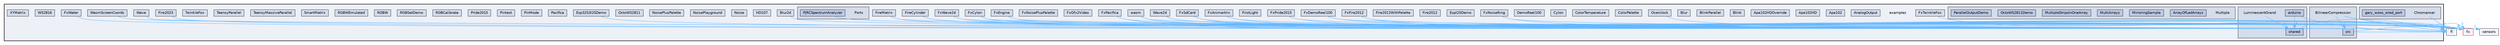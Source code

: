 digraph "/home/runner/work/FastLED/FastLED/examples"
{
 // INTERACTIVE_SVG=YES
 // LATEX_PDF_SIZE
  bgcolor="transparent";
  edge [fontname=Helvetica,fontsize=10,labelfontname=Helvetica,labelfontsize=10];
  node [fontname=Helvetica,fontsize=10,shape=box,height=0.2,width=0.4];
  compound=true
  subgraph clusterdir_d28a4824dc47e487b107a5db32ef43c4 {
    graph [ bgcolor="#edf0f7", pencolor="grey25", label="", fontname=Helvetica,fontsize=10 style="filled,bold", URL="dir_d28a4824dc47e487b107a5db32ef43c4.html",tooltip=""]
    dir_d28a4824dc47e487b107a5db32ef43c4 [shape=plaintext, label="examples"];
  dir_8bb4b718726ef6bb146f349e752b8dbd [label="AnalogOutput", fillcolor="#d5ddec", color="grey25", style="filled", URL="dir_8bb4b718726ef6bb146f349e752b8dbd.html",tooltip=""];
  dir_4af27665149ddc88916f90164a94ed56 [label="Apa102", fillcolor="#d5ddec", color="grey25", style="filled", URL="dir_4af27665149ddc88916f90164a94ed56.html",tooltip=""];
  dir_444f6549ff4d6964f399c8619651b3db [label="Apa102HD", fillcolor="#d5ddec", color="grey25", style="filled", URL="dir_444f6549ff4d6964f399c8619651b3db.html",tooltip=""];
  dir_f0d66018db171d7886189b7326773e15 [label="Apa102HDOverride", fillcolor="#d5ddec", color="grey25", style="filled", URL="dir_f0d66018db171d7886189b7326773e15.html",tooltip=""];
  subgraph clusterdir_0c53b031131b51ab79944bb15407f73b {
    graph [ bgcolor="#d5ddec", pencolor="grey25", label="", fontname=Helvetica,fontsize=10 style="filled", URL="dir_0c53b031131b51ab79944bb15407f73b.html",tooltip=""]
    dir_0c53b031131b51ab79944bb15407f73b [shape=plaintext, label="BilinearCompression"];
  dir_8182b9f2d05065476f0fc61d97331474 [label="src", fillcolor="#bcc9e2", color="grey25", style="filled", URL="dir_8182b9f2d05065476f0fc61d97331474.html",tooltip=""];
  }
  dir_05dd8b05715c4ed4a1c3d13c1176049b [label="Blink", fillcolor="#d5ddec", color="grey25", style="filled", URL="dir_05dd8b05715c4ed4a1c3d13c1176049b.html",tooltip=""];
  dir_ff1c3822ae637bf2e9e5f215088a4795 [label="BlinkParallel", fillcolor="#d5ddec", color="grey25", style="filled", URL="dir_ff1c3822ae637bf2e9e5f215088a4795.html",tooltip=""];
  dir_8d73e606324e4fbff2f96470c407a792 [label="Blur", fillcolor="#d5ddec", color="grey25", style="filled", URL="dir_8d73e606324e4fbff2f96470c407a792.html",tooltip=""];
  dir_b412dce60cf556e05d2dcd4b68a093a5 [label="Blur2d", fillcolor="#d5ddec", color="grey25", style="filled", URL="dir_b412dce60cf556e05d2dcd4b68a093a5.html",tooltip=""];
  subgraph clusterdir_63a7680d6f3f38816504e5ce30b76a13 {
    graph [ bgcolor="#d5ddec", pencolor="grey25", label="", fontname=Helvetica,fontsize=10 style="filled", URL="dir_63a7680d6f3f38816504e5ce30b76a13.html",tooltip=""]
    dir_63a7680d6f3f38816504e5ce30b76a13 [shape=plaintext, label="Chromancer"];
  dir_c988aea114bf474e0d8bb7185f9495bb [label="gary_woos_wled_port", fillcolor="#bcc9e2", color="grey25", style="filled", URL="dir_c988aea114bf474e0d8bb7185f9495bb.html",tooltip=""];
  }
  dir_3e530362afb4b56ed6ea6cf0a9ae71af [label="ColorPalette", fillcolor="#d5ddec", color="grey25", style="filled", URL="dir_3e530362afb4b56ed6ea6cf0a9ae71af.html",tooltip=""];
  dir_f14b3bf61e57ddcd04abb3082cceefb6 [label="ColorTemperature", fillcolor="#d5ddec", color="grey25", style="filled", URL="dir_f14b3bf61e57ddcd04abb3082cceefb6.html",tooltip=""];
  dir_28f79ea112b9e3d7e6ff42754a4ce07c [label="Cylon", fillcolor="#d5ddec", color="grey25", style="filled", URL="dir_28f79ea112b9e3d7e6ff42754a4ce07c.html",tooltip=""];
  dir_16996705dca5e5845caca64f4257e696 [label="DemoReel100", fillcolor="#d5ddec", color="grey25", style="filled", URL="dir_16996705dca5e5845caca64f4257e696.html",tooltip=""];
  dir_1e86eb05dfedeac38d51c0d61b4912b9 [label="Esp32S3I2SDemo", fillcolor="#d5ddec", color="grey25", style="filled", URL="dir_1e86eb05dfedeac38d51c0d61b4912b9.html",tooltip=""];
  dir_6914355e2a4418f7bd5a98ad7f31c748 [label="EspI2SDemo", fillcolor="#d5ddec", color="grey25", style="filled", URL="dir_6914355e2a4418f7bd5a98ad7f31c748.html",tooltip=""];
  dir_a5438c32bb8a8ac18387223a3f06b103 [label="Fire2012", fillcolor="#d5ddec", color="grey25", style="filled", URL="dir_a5438c32bb8a8ac18387223a3f06b103.html",tooltip=""];
  dir_251c36837ef2b5132d93dde41ef3cbc8 [label="Fire2012WithPalette", fillcolor="#d5ddec", color="grey25", style="filled", URL="dir_251c36837ef2b5132d93dde41ef3cbc8.html",tooltip=""];
  dir_a7814f5eb642f8fc842d435ed906d060 [label="Fire2023", fillcolor="#d5ddec", color="grey25", style="filled", URL="dir_a7814f5eb642f8fc842d435ed906d060.html",tooltip=""];
  dir_a83f5321b6fdce4474b55dfcf0fb2e86 [label="FireCylinder", fillcolor="#d5ddec", color="grey25", style="filled", URL="dir_a83f5321b6fdce4474b55dfcf0fb2e86.html",tooltip=""];
  dir_874aa52466291c494f7db7e1a8c97a3e [label="FireMatrix", fillcolor="#d5ddec", color="grey25", style="filled", URL="dir_874aa52466291c494f7db7e1a8c97a3e.html",tooltip=""];
  dir_98ca105c125a65040d83d7608744422a [label="FirstLight", fillcolor="#d5ddec", color="grey25", style="filled", URL="dir_98ca105c125a65040d83d7608744422a.html",tooltip=""];
  dir_a47cefd1a9dc5204ece7f659f55684ee [label="FxAnimartrix", fillcolor="#d5ddec", color="grey25", style="filled", URL="dir_a47cefd1a9dc5204ece7f659f55684ee.html",tooltip=""];
  dir_b17b03dbbeff6440d0c46be77fbddfc7 [label="FxCylon", fillcolor="#d5ddec", color="grey25", style="filled", URL="dir_b17b03dbbeff6440d0c46be77fbddfc7.html",tooltip=""];
  dir_a5ef1113d2f4afb5ddb3ebba1f868be7 [label="FxDemoReel100", fillcolor="#d5ddec", color="grey25", style="filled", URL="dir_a5ef1113d2f4afb5ddb3ebba1f868be7.html",tooltip=""];
  dir_f90c3eb6ccd77e48b7d1ff6955c7dfe1 [label="FxEngine", fillcolor="#d5ddec", color="grey25", style="filled", URL="dir_f90c3eb6ccd77e48b7d1ff6955c7dfe1.html",tooltip=""];
  dir_c6d84a396416ba89ee9a9ef096630ab7 [label="FxFire2012", fillcolor="#d5ddec", color="grey25", style="filled", URL="dir_c6d84a396416ba89ee9a9ef096630ab7.html",tooltip=""];
  dir_a395eaa74664e191cd0469959d11b585 [label="FxGfx2Video", fillcolor="#d5ddec", color="grey25", style="filled", URL="dir_a395eaa74664e191cd0469959d11b585.html",tooltip=""];
  dir_7078512c8fb7fde2de3798ee42bb780c [label="FxNoisePlusPalette", fillcolor="#d5ddec", color="grey25", style="filled", URL="dir_7078512c8fb7fde2de3798ee42bb780c.html",tooltip=""];
  dir_5ef9feb7298f66ee154d998687951263 [label="FxNoiseRing", fillcolor="#d5ddec", color="grey25", style="filled", URL="dir_5ef9feb7298f66ee154d998687951263.html",tooltip=""];
  dir_4dec6a2b642b823c2c3b9d47706b9e28 [label="FxPacifica", fillcolor="#d5ddec", color="grey25", style="filled", URL="dir_4dec6a2b642b823c2c3b9d47706b9e28.html",tooltip=""];
  dir_c1749348c16af65626506a3774caa5ea [label="FxPride2015", fillcolor="#d5ddec", color="grey25", style="filled", URL="dir_c1749348c16af65626506a3774caa5ea.html",tooltip=""];
  dir_c35e3ac77356cdc3fc8e34259008fe74 [label="FxSdCard", fillcolor="#d5ddec", color="grey25", style="filled", URL="dir_c35e3ac77356cdc3fc8e34259008fe74.html",tooltip=""];
  dir_fae673d975293bb8b4e1f63bff51afa7 [label="FxTwinkleFox", fillcolor="#d5ddec", color="grey25", style="filled", URL="dir_fae673d975293bb8b4e1f63bff51afa7.html",tooltip=""];
  dir_ab6a50b665c95753653c6bcb45a0efa9 [label="FxWater", fillcolor="#d5ddec", color="grey25", style="filled", URL="dir_ab6a50b665c95753653c6bcb45a0efa9.html",tooltip=""];
  dir_47eec6d0c0bc604dac9aa356a4226313 [label="FxWave2d", fillcolor="#d5ddec", color="grey25", style="filled", URL="dir_47eec6d0c0bc604dac9aa356a4226313.html",tooltip=""];
  dir_198c7e66809ffe209271e4bbb6691565 [label="HD107", fillcolor="#d5ddec", color="grey25", style="filled", URL="dir_198c7e66809ffe209271e4bbb6691565.html",tooltip=""];
  subgraph clusterdir_786f9dc3989cf40b3de9df2d18ba04d7 {
    graph [ bgcolor="#d5ddec", pencolor="grey25", label="", fontname=Helvetica,fontsize=10 style="filled", URL="dir_786f9dc3989cf40b3de9df2d18ba04d7.html",tooltip=""]
    dir_786f9dc3989cf40b3de9df2d18ba04d7 [shape=plaintext, label="LuminescentGrand"];
  dir_7276da76aefd3f61ae33022be714ac97 [label="arduino", fillcolor="#bcc9e2", color="grey25", style="filled", URL="dir_7276da76aefd3f61ae33022be714ac97.html",tooltip=""];
  dir_82c6f96b5a39b3aa6c2c41086d3f3d73 [label="shared", fillcolor="#bcc9e2", color="grey25", style="filled", URL="dir_82c6f96b5a39b3aa6c2c41086d3f3d73.html",tooltip=""];
  }
  subgraph clusterdir_b0ccd010afae1b6736eeed36b0121387 {
    graph [ bgcolor="#d5ddec", pencolor="grey25", label="", fontname=Helvetica,fontsize=10 style="filled", URL="dir_b0ccd010afae1b6736eeed36b0121387.html",tooltip=""]
    dir_b0ccd010afae1b6736eeed36b0121387 [shape=plaintext, label="Multiple"];
  dir_41abf51c69ab88f0bae535d94579894f [label="ArrayOfLedArrays", fillcolor="#bcc9e2", color="grey25", style="filled", URL="dir_41abf51c69ab88f0bae535d94579894f.html",tooltip=""];
  dir_8e64be4dbaf038a5f091fdc7f11f12e5 [label="MirroringSample", fillcolor="#bcc9e2", color="grey25", style="filled", URL="dir_8e64be4dbaf038a5f091fdc7f11f12e5.html",tooltip=""];
  dir_c27facde8729514210a53d1caf182995 [label="MultiArrays", fillcolor="#bcc9e2", color="grey25", style="filled", URL="dir_c27facde8729514210a53d1caf182995.html",tooltip=""];
  dir_a8e8e2f7421b50568d47b7b0b614c5c6 [label="MultipleStripsInOneArray", fillcolor="#bcc9e2", color="grey25", style="filled", URL="dir_a8e8e2f7421b50568d47b7b0b614c5c6.html",tooltip=""];
  dir_b73035d7e3b81d3cb5e9c65f87e5e2ff [label="OctoWS2811Demo", fillcolor="#bcc9e2", color="grey25", style="filled", URL="dir_b73035d7e3b81d3cb5e9c65f87e5e2ff.html",tooltip=""];
  dir_e2bb19e0d903e444cf02a1eb11fa8f0b [label="ParallelOutputDemo", fillcolor="#bcc9e2", color="grey25", style="filled", URL="dir_e2bb19e0d903e444cf02a1eb11fa8f0b.html",tooltip=""];
  }
  dir_6ce71dca734103421d7f880fafdc58c0 [label="Noise", fillcolor="#d5ddec", color="grey25", style="filled", URL="dir_6ce71dca734103421d7f880fafdc58c0.html",tooltip=""];
  dir_8b10bafa6e455a6cfdd7da84bc339d80 [label="NoisePlayground", fillcolor="#d5ddec", color="grey25", style="filled", URL="dir_8b10bafa6e455a6cfdd7da84bc339d80.html",tooltip=""];
  dir_9855228c8cabbd40154e79ac1a40dc7f [label="NoisePlusPalette", fillcolor="#d5ddec", color="grey25", style="filled", URL="dir_9855228c8cabbd40154e79ac1a40dc7f.html",tooltip=""];
  dir_ace4e50fcc955ba7d1af81fff465c2e8 [label="OctoWS2811", fillcolor="#d5ddec", color="grey25", style="filled", URL="dir_ace4e50fcc955ba7d1af81fff465c2e8.html",tooltip=""];
  dir_e42350710e4d449d396561585bae204b [label="Overclock", fillcolor="#d5ddec", color="grey25", style="filled", URL="dir_e42350710e4d449d396561585bae204b.html",tooltip=""];
  dir_6c462138272298d2e4097d58743c07ce [label="Pacifica", fillcolor="#d5ddec", color="grey25", style="filled", URL="dir_6c462138272298d2e4097d58743c07ce.html",tooltip=""];
  dir_da6f56500606cfa389f05a45d20a23dc [label="PinMode", fillcolor="#d5ddec", color="grey25", style="filled", URL="dir_da6f56500606cfa389f05a45d20a23dc.html",tooltip=""];
  dir_26c6288c6e5cb98dccb832f1aa4eaa4f [label="Pintest", fillcolor="#d5ddec", color="grey25", style="filled", URL="dir_26c6288c6e5cb98dccb832f1aa4eaa4f.html",tooltip=""];
  subgraph clusterdir_5be643861a9099dc7f4088bde5b50734 {
    graph [ bgcolor="#d5ddec", pencolor="grey25", label="", fontname=Helvetica,fontsize=10 style="filled", URL="dir_5be643861a9099dc7f4088bde5b50734.html",tooltip=""]
    dir_5be643861a9099dc7f4088bde5b50734 [shape=plaintext, label="Ports"];
  dir_c6d2b9664bc0baeb2d7dc333b2ac5200 [label="PJRCSpectrumAnalyzer", fillcolor="#bcc9e2", color="grey25", style="filled", URL="dir_c6d2b9664bc0baeb2d7dc333b2ac5200.html",tooltip=""];
  }
  dir_bc4d95d9770613841270f2596aa32b25 [label="Pride2015", fillcolor="#d5ddec", color="grey25", style="filled", URL="dir_bc4d95d9770613841270f2596aa32b25.html",tooltip=""];
  dir_cb1b9eb6ef07f041378e2ece5fbb82ca [label="RGBCalibrate", fillcolor="#d5ddec", color="grey25", style="filled", URL="dir_cb1b9eb6ef07f041378e2ece5fbb82ca.html",tooltip=""];
  dir_844684ab047c67886fc8f43bc7ebdae7 [label="RGBSetDemo", fillcolor="#d5ddec", color="grey25", style="filled", URL="dir_844684ab047c67886fc8f43bc7ebdae7.html",tooltip=""];
  dir_7f0b57471d0c9fa17da22e17cfd53ab8 [label="RGBW", fillcolor="#d5ddec", color="grey25", style="filled", URL="dir_7f0b57471d0c9fa17da22e17cfd53ab8.html",tooltip=""];
  dir_95706ba2bc27dcedba12f10841db5171 [label="RGBWEmulated", fillcolor="#d5ddec", color="grey25", style="filled", URL="dir_95706ba2bc27dcedba12f10841db5171.html",tooltip=""];
  dir_1bdc26e3376ec64d7901d7f7d36b78fc [label="SmartMatrix", fillcolor="#d5ddec", color="grey25", style="filled", URL="dir_1bdc26e3376ec64d7901d7f7d36b78fc.html",tooltip=""];
  dir_af3a00560ef128e8b77b20f04f6f2ce8 [label="TeensyMassiveParallel", fillcolor="#d5ddec", color="grey25", style="filled", URL="dir_af3a00560ef128e8b77b20f04f6f2ce8.html",tooltip=""];
  dir_0d1a38b06f217c58fb7b2c46a7fbca78 [label="TeensyParallel", fillcolor="#d5ddec", color="grey25", style="filled", URL="dir_0d1a38b06f217c58fb7b2c46a7fbca78.html",tooltip=""];
  dir_3d7f0dd01d50ae27368def194e8e7b46 [label="TwinkleFox", fillcolor="#d5ddec", color="grey25", style="filled", URL="dir_3d7f0dd01d50ae27368def194e8e7b46.html",tooltip=""];
  dir_a5f15344905e1cdba3f0cc6e4b36e105 [label="wasm", fillcolor="#d5ddec", color="grey25", style="filled", URL="dir_a5f15344905e1cdba3f0cc6e4b36e105.html",tooltip=""];
  dir_75afe82a44c9d3274eef9e58c545822a [label="WasmScreenCoords", fillcolor="#d5ddec", color="grey25", style="filled", URL="dir_75afe82a44c9d3274eef9e58c545822a.html",tooltip=""];
  dir_62798ea9a090ceb87f4747f68ba3eda3 [label="Wave", fillcolor="#d5ddec", color="grey25", style="filled", URL="dir_62798ea9a090ceb87f4747f68ba3eda3.html",tooltip=""];
  dir_80f7443b4793499ecb90496bd7f8a795 [label="Wave2d", fillcolor="#d5ddec", color="grey25", style="filled", URL="dir_80f7443b4793499ecb90496bd7f8a795.html",tooltip=""];
  dir_cb4a10e64a7e9eee0f3b58f5f8b62c83 [label="WS2816", fillcolor="#d5ddec", color="grey25", style="filled", URL="dir_cb4a10e64a7e9eee0f3b58f5f8b62c83.html",tooltip=""];
  dir_a1f73a1624754db6b6179d3280e34825 [label="XYMatrix", fillcolor="#d5ddec", color="grey25", style="filled", URL="dir_a1f73a1624754db6b6179d3280e34825.html",tooltip=""];
  }
  dir_4d1829fa9bd13d7db71e765b2707b248 [label="fl", fillcolor="#edf0f7", color="grey25", style="filled", URL="dir_4d1829fa9bd13d7db71e765b2707b248.html",tooltip=""];
  dir_acbb946b833f21b16ec30aa21c4c3a72 [label="fx", fillcolor="#edf0f7", color="red", style="filled", URL="dir_acbb946b833f21b16ec30aa21c4c3a72.html",tooltip=""];
  dir_7349e89ef19c117195f8e371603e1b1f [label="sensors", fillcolor="#edf0f7", color="grey25", style="filled", URL="dir_7349e89ef19c117195f8e371603e1b1f.html",tooltip=""];
  dir_0c53b031131b51ab79944bb15407f73b->dir_4d1829fa9bd13d7db71e765b2707b248 [headlabel="12", labeldistance=1.5 headhref="dir_000009_000031.html" href="dir_000009_000031.html" color="steelblue1" fontcolor="steelblue1"];
  dir_0c53b031131b51ab79944bb15407f73b->dir_8182b9f2d05065476f0fc61d97331474 [headlabel="2", labeldistance=1.5 headhref="dir_000009_000079.html" href="dir_000009_000079.html" color="steelblue1" fontcolor="steelblue1"];
  dir_0c53b031131b51ab79944bb15407f73b->dir_acbb946b833f21b16ec30aa21c4c3a72 [headlabel="4", labeldistance=1.5 headhref="dir_000009_000033.html" href="dir_000009_000033.html" color="steelblue1" fontcolor="steelblue1"];
  dir_8182b9f2d05065476f0fc61d97331474->dir_4d1829fa9bd13d7db71e765b2707b248 [headlabel="6", labeldistance=1.5 headhref="dir_000079_000031.html" href="dir_000079_000031.html" color="steelblue1" fontcolor="steelblue1"];
  dir_8182b9f2d05065476f0fc61d97331474->dir_acbb946b833f21b16ec30aa21c4c3a72 [headlabel="3", labeldistance=1.5 headhref="dir_000079_000033.html" href="dir_000079_000033.html" color="steelblue1" fontcolor="steelblue1"];
  dir_b412dce60cf556e05d2dcd4b68a093a5->dir_4d1829fa9bd13d7db71e765b2707b248 [headlabel="2", labeldistance=1.5 headhref="dir_000013_000031.html" href="dir_000013_000031.html" color="steelblue1" fontcolor="steelblue1"];
  dir_63a7680d6f3f38816504e5ce30b76a13->dir_4d1829fa9bd13d7db71e765b2707b248 [headlabel="7", labeldistance=1.5 headhref="dir_000014_000031.html" href="dir_000014_000031.html" color="steelblue1" fontcolor="steelblue1"];
  dir_1e86eb05dfedeac38d51c0d61b4912b9->dir_4d1829fa9bd13d7db71e765b2707b248 [headlabel="1", labeldistance=1.5 headhref="dir_000021_000031.html" href="dir_000021_000031.html" color="steelblue1" fontcolor="steelblue1"];
  dir_a7814f5eb642f8fc842d435ed906d060->dir_4d1829fa9bd13d7db71e765b2707b248 [headlabel="3", labeldistance=1.5 headhref="dir_000027_000031.html" href="dir_000027_000031.html" color="steelblue1" fontcolor="steelblue1"];
  dir_a83f5321b6fdce4474b55dfcf0fb2e86->dir_4d1829fa9bd13d7db71e765b2707b248 [headlabel="2", labeldistance=1.5 headhref="dir_000028_000031.html" href="dir_000028_000031.html" color="steelblue1" fontcolor="steelblue1"];
  dir_a83f5321b6fdce4474b55dfcf0fb2e86->dir_acbb946b833f21b16ec30aa21c4c3a72 [headlabel="1", labeldistance=1.5 headhref="dir_000028_000033.html" href="dir_000028_000033.html" color="steelblue1" fontcolor="steelblue1"];
  dir_874aa52466291c494f7db7e1a8c97a3e->dir_4d1829fa9bd13d7db71e765b2707b248 [headlabel="2", labeldistance=1.5 headhref="dir_000029_000031.html" href="dir_000029_000031.html" color="steelblue1" fontcolor="steelblue1"];
  dir_874aa52466291c494f7db7e1a8c97a3e->dir_acbb946b833f21b16ec30aa21c4c3a72 [headlabel="1", labeldistance=1.5 headhref="dir_000029_000033.html" href="dir_000029_000033.html" color="steelblue1" fontcolor="steelblue1"];
  dir_a47cefd1a9dc5204ece7f659f55684ee->dir_4d1829fa9bd13d7db71e765b2707b248 [headlabel="3", labeldistance=1.5 headhref="dir_000034_000031.html" href="dir_000034_000031.html" color="steelblue1" fontcolor="steelblue1"];
  dir_a47cefd1a9dc5204ece7f659f55684ee->dir_acbb946b833f21b16ec30aa21c4c3a72 [headlabel="2", labeldistance=1.5 headhref="dir_000034_000033.html" href="dir_000034_000033.html" color="steelblue1" fontcolor="steelblue1"];
  dir_b17b03dbbeff6440d0c46be77fbddfc7->dir_4d1829fa9bd13d7db71e765b2707b248 [headlabel="1", labeldistance=1.5 headhref="dir_000035_000031.html" href="dir_000035_000031.html" color="steelblue1" fontcolor="steelblue1"];
  dir_b17b03dbbeff6440d0c46be77fbddfc7->dir_acbb946b833f21b16ec30aa21c4c3a72 [headlabel="1", labeldistance=1.5 headhref="dir_000035_000033.html" href="dir_000035_000033.html" color="steelblue1" fontcolor="steelblue1"];
  dir_a5ef1113d2f4afb5ddb3ebba1f868be7->dir_4d1829fa9bd13d7db71e765b2707b248 [headlabel="1", labeldistance=1.5 headhref="dir_000036_000031.html" href="dir_000036_000031.html" color="steelblue1" fontcolor="steelblue1"];
  dir_a5ef1113d2f4afb5ddb3ebba1f868be7->dir_acbb946b833f21b16ec30aa21c4c3a72 [headlabel="1", labeldistance=1.5 headhref="dir_000036_000033.html" href="dir_000036_000033.html" color="steelblue1" fontcolor="steelblue1"];
  dir_f90c3eb6ccd77e48b7d1ff6955c7dfe1->dir_4d1829fa9bd13d7db71e765b2707b248 [headlabel="1", labeldistance=1.5 headhref="dir_000037_000031.html" href="dir_000037_000031.html" color="steelblue1" fontcolor="steelblue1"];
  dir_f90c3eb6ccd77e48b7d1ff6955c7dfe1->dir_acbb946b833f21b16ec30aa21c4c3a72 [headlabel="3", labeldistance=1.5 headhref="dir_000037_000033.html" href="dir_000037_000033.html" color="steelblue1" fontcolor="steelblue1"];
  dir_c6d84a396416ba89ee9a9ef096630ab7->dir_4d1829fa9bd13d7db71e765b2707b248 [headlabel="1", labeldistance=1.5 headhref="dir_000038_000031.html" href="dir_000038_000031.html" color="steelblue1" fontcolor="steelblue1"];
  dir_c6d84a396416ba89ee9a9ef096630ab7->dir_acbb946b833f21b16ec30aa21c4c3a72 [headlabel="1", labeldistance=1.5 headhref="dir_000038_000033.html" href="dir_000038_000033.html" color="steelblue1" fontcolor="steelblue1"];
  dir_5ef9feb7298f66ee154d998687951263->dir_4d1829fa9bd13d7db71e765b2707b248 [headlabel="7", labeldistance=1.5 headhref="dir_000041_000031.html" href="dir_000041_000031.html" color="steelblue1" fontcolor="steelblue1"];
  dir_5ef9feb7298f66ee154d998687951263->dir_7349e89ef19c117195f8e371603e1b1f [headlabel="1", labeldistance=1.5 headhref="dir_000041_000076.html" href="dir_000041_000076.html" color="steelblue1" fontcolor="steelblue1"];
  dir_4dec6a2b642b823c2c3b9d47706b9e28->dir_4d1829fa9bd13d7db71e765b2707b248 [headlabel="1", labeldistance=1.5 headhref="dir_000042_000031.html" href="dir_000042_000031.html" color="steelblue1" fontcolor="steelblue1"];
  dir_4dec6a2b642b823c2c3b9d47706b9e28->dir_acbb946b833f21b16ec30aa21c4c3a72 [headlabel="1", labeldistance=1.5 headhref="dir_000042_000033.html" href="dir_000042_000033.html" color="steelblue1" fontcolor="steelblue1"];
  dir_c1749348c16af65626506a3774caa5ea->dir_4d1829fa9bd13d7db71e765b2707b248 [headlabel="1", labeldistance=1.5 headhref="dir_000043_000031.html" href="dir_000043_000031.html" color="steelblue1" fontcolor="steelblue1"];
  dir_c1749348c16af65626506a3774caa5ea->dir_acbb946b833f21b16ec30aa21c4c3a72 [headlabel="1", labeldistance=1.5 headhref="dir_000043_000033.html" href="dir_000043_000033.html" color="steelblue1" fontcolor="steelblue1"];
  dir_c35e3ac77356cdc3fc8e34259008fe74->dir_4d1829fa9bd13d7db71e765b2707b248 [headlabel="3", labeldistance=1.5 headhref="dir_000044_000031.html" href="dir_000044_000031.html" color="steelblue1" fontcolor="steelblue1"];
  dir_c35e3ac77356cdc3fc8e34259008fe74->dir_acbb946b833f21b16ec30aa21c4c3a72 [headlabel="3", labeldistance=1.5 headhref="dir_000044_000033.html" href="dir_000044_000033.html" color="steelblue1" fontcolor="steelblue1"];
  dir_fae673d975293bb8b4e1f63bff51afa7->dir_acbb946b833f21b16ec30aa21c4c3a72 [headlabel="1", labeldistance=1.5 headhref="dir_000045_000033.html" href="dir_000045_000033.html" color="steelblue1" fontcolor="steelblue1"];
  dir_ab6a50b665c95753653c6bcb45a0efa9->dir_4d1829fa9bd13d7db71e765b2707b248 [headlabel="1", labeldistance=1.5 headhref="dir_000046_000031.html" href="dir_000046_000031.html" color="steelblue1" fontcolor="steelblue1"];
  dir_47eec6d0c0bc604dac9aa356a4226313->dir_4d1829fa9bd13d7db71e765b2707b248 [headlabel="3", labeldistance=1.5 headhref="dir_000047_000031.html" href="dir_000047_000031.html" color="steelblue1" fontcolor="steelblue1"];
  dir_47eec6d0c0bc604dac9aa356a4226313->dir_acbb946b833f21b16ec30aa21c4c3a72 [headlabel="2", labeldistance=1.5 headhref="dir_000047_000033.html" href="dir_000047_000033.html" color="steelblue1" fontcolor="steelblue1"];
  dir_786f9dc3989cf40b3de9df2d18ba04d7->dir_82c6f96b5a39b3aa6c2c41086d3f3d73 [headlabel="9", labeldistance=1.5 headhref="dir_000053_000077.html" href="dir_000053_000077.html" color="steelblue1" fontcolor="steelblue1"];
  dir_7276da76aefd3f61ae33022be714ac97->dir_4d1829fa9bd13d7db71e765b2707b248 [headlabel="7", labeldistance=1.5 headhref="dir_000006_000031.html" href="dir_000006_000031.html" color="steelblue1" fontcolor="steelblue1"];
  dir_7276da76aefd3f61ae33022be714ac97->dir_82c6f96b5a39b3aa6c2c41086d3f3d73 [headlabel="8", labeldistance=1.5 headhref="dir_000006_000077.html" href="dir_000006_000077.html" color="steelblue1" fontcolor="steelblue1"];
  dir_82c6f96b5a39b3aa6c2c41086d3f3d73->dir_4d1829fa9bd13d7db71e765b2707b248 [headlabel="6", labeldistance=1.5 headhref="dir_000077_000031.html" href="dir_000077_000031.html" color="steelblue1" fontcolor="steelblue1"];
  dir_e42350710e4d449d396561585bae204b->dir_acbb946b833f21b16ec30aa21c4c3a72 [headlabel="2", labeldistance=1.5 headhref="dir_000064_000033.html" href="dir_000064_000033.html" color="steelblue1" fontcolor="steelblue1"];
  dir_c6d2b9664bc0baeb2d7dc333b2ac5200->dir_4d1829fa9bd13d7db71e765b2707b248 [headlabel="1", labeldistance=1.5 headhref="dir_000069_000031.html" href="dir_000069_000031.html" color="steelblue1" fontcolor="steelblue1"];
  dir_a5f15344905e1cdba3f0cc6e4b36e105->dir_4d1829fa9bd13d7db71e765b2707b248 [headlabel="3", labeldistance=1.5 headhref="dir_000088_000031.html" href="dir_000088_000031.html" color="steelblue1" fontcolor="steelblue1"];
  dir_a5f15344905e1cdba3f0cc6e4b36e105->dir_acbb946b833f21b16ec30aa21c4c3a72 [headlabel="3", labeldistance=1.5 headhref="dir_000088_000033.html" href="dir_000088_000033.html" color="steelblue1" fontcolor="steelblue1"];
  dir_75afe82a44c9d3274eef9e58c545822a->dir_4d1829fa9bd13d7db71e765b2707b248 [headlabel="4", labeldistance=1.5 headhref="dir_000089_000031.html" href="dir_000089_000031.html" color="steelblue1" fontcolor="steelblue1"];
  dir_62798ea9a090ceb87f4747f68ba3eda3->dir_4d1829fa9bd13d7db71e765b2707b248 [headlabel="3", labeldistance=1.5 headhref="dir_000090_000031.html" href="dir_000090_000031.html" color="steelblue1" fontcolor="steelblue1"];
  dir_80f7443b4793499ecb90496bd7f8a795->dir_4d1829fa9bd13d7db71e765b2707b248 [headlabel="1", labeldistance=1.5 headhref="dir_000091_000031.html" href="dir_000091_000031.html" color="steelblue1" fontcolor="steelblue1"];
  dir_80f7443b4793499ecb90496bd7f8a795->dir_acbb946b833f21b16ec30aa21c4c3a72 [headlabel="1", labeldistance=1.5 headhref="dir_000091_000033.html" href="dir_000091_000033.html" color="steelblue1" fontcolor="steelblue1"];
}
